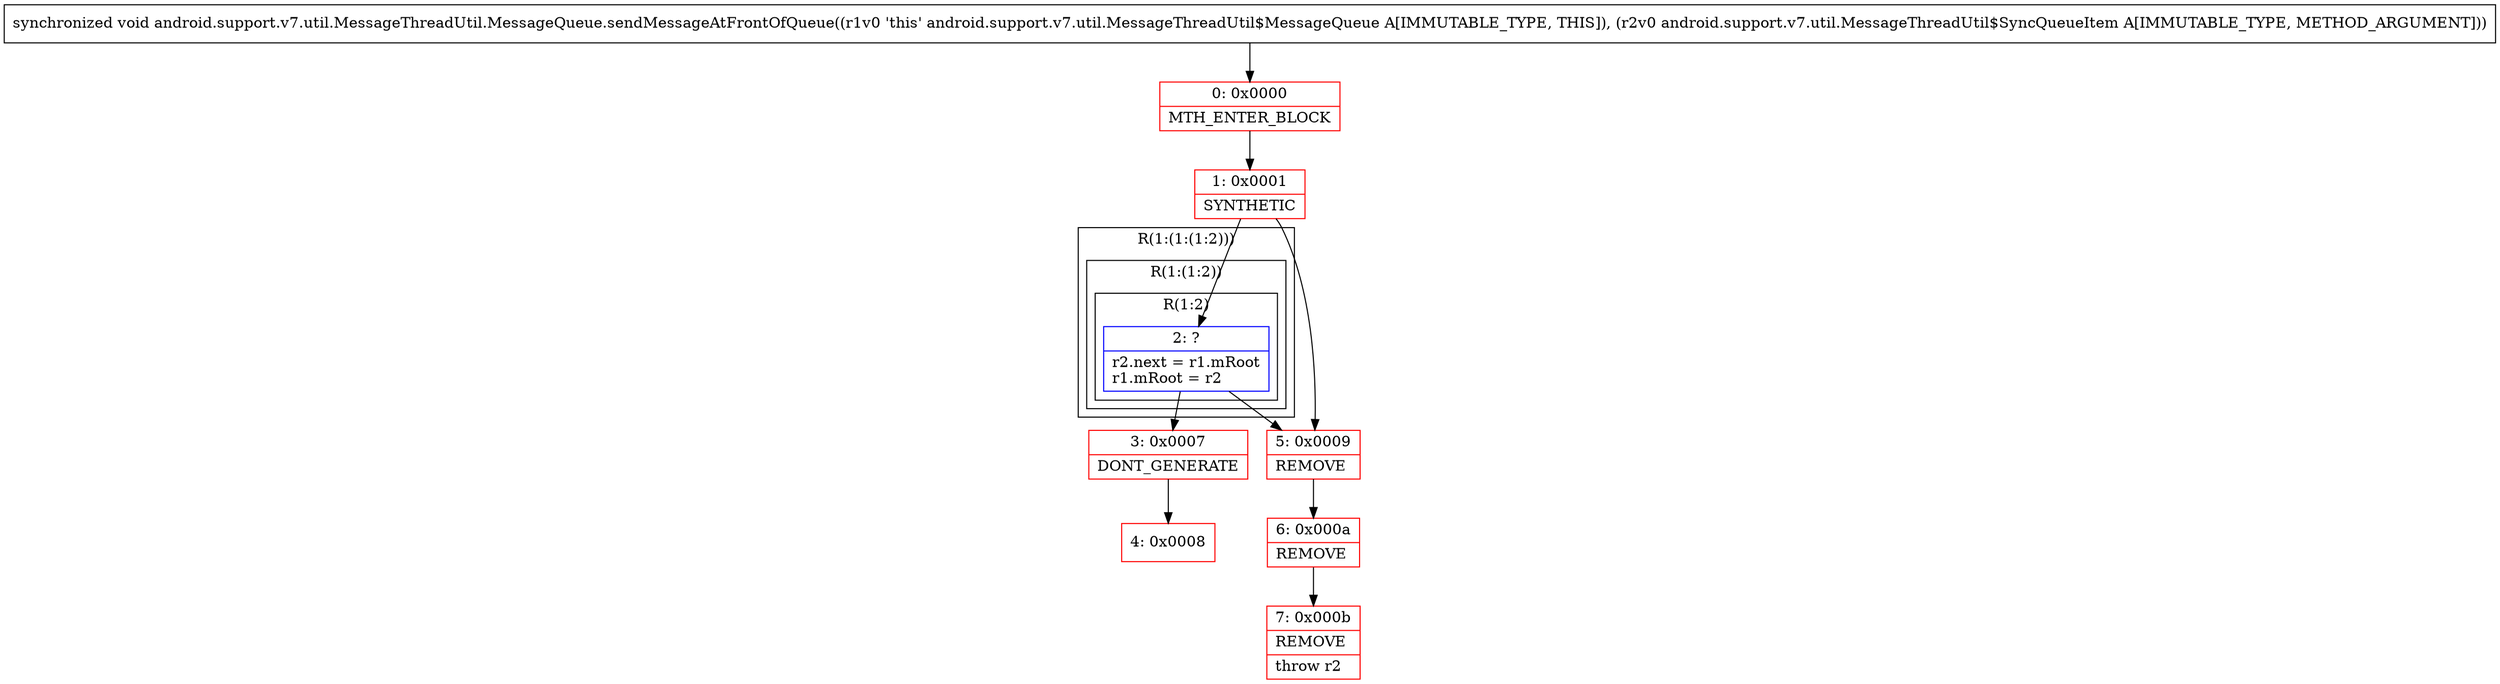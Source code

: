 digraph "CFG forandroid.support.v7.util.MessageThreadUtil.MessageQueue.sendMessageAtFrontOfQueue(Landroid\/support\/v7\/util\/MessageThreadUtil$SyncQueueItem;)V" {
subgraph cluster_Region_1125700907 {
label = "R(1:(1:(1:2)))";
node [shape=record,color=blue];
subgraph cluster_Region_152421487 {
label = "R(1:(1:2))";
node [shape=record,color=blue];
subgraph cluster_Region_902532534 {
label = "R(1:2)";
node [shape=record,color=blue];
Node_2 [shape=record,label="{2\:\ ?|r2.next = r1.mRoot\lr1.mRoot = r2\l}"];
}
}
}
Node_0 [shape=record,color=red,label="{0\:\ 0x0000|MTH_ENTER_BLOCK\l}"];
Node_1 [shape=record,color=red,label="{1\:\ 0x0001|SYNTHETIC\l}"];
Node_3 [shape=record,color=red,label="{3\:\ 0x0007|DONT_GENERATE\l}"];
Node_4 [shape=record,color=red,label="{4\:\ 0x0008}"];
Node_5 [shape=record,color=red,label="{5\:\ 0x0009|REMOVE\l}"];
Node_6 [shape=record,color=red,label="{6\:\ 0x000a|REMOVE\l}"];
Node_7 [shape=record,color=red,label="{7\:\ 0x000b|REMOVE\l|throw r2\l}"];
MethodNode[shape=record,label="{synchronized void android.support.v7.util.MessageThreadUtil.MessageQueue.sendMessageAtFrontOfQueue((r1v0 'this' android.support.v7.util.MessageThreadUtil$MessageQueue A[IMMUTABLE_TYPE, THIS]), (r2v0 android.support.v7.util.MessageThreadUtil$SyncQueueItem A[IMMUTABLE_TYPE, METHOD_ARGUMENT])) }"];
MethodNode -> Node_0;
Node_2 -> Node_3;
Node_2 -> Node_5;
Node_0 -> Node_1;
Node_1 -> Node_2;
Node_1 -> Node_5;
Node_3 -> Node_4;
Node_5 -> Node_6;
Node_6 -> Node_7;
}

